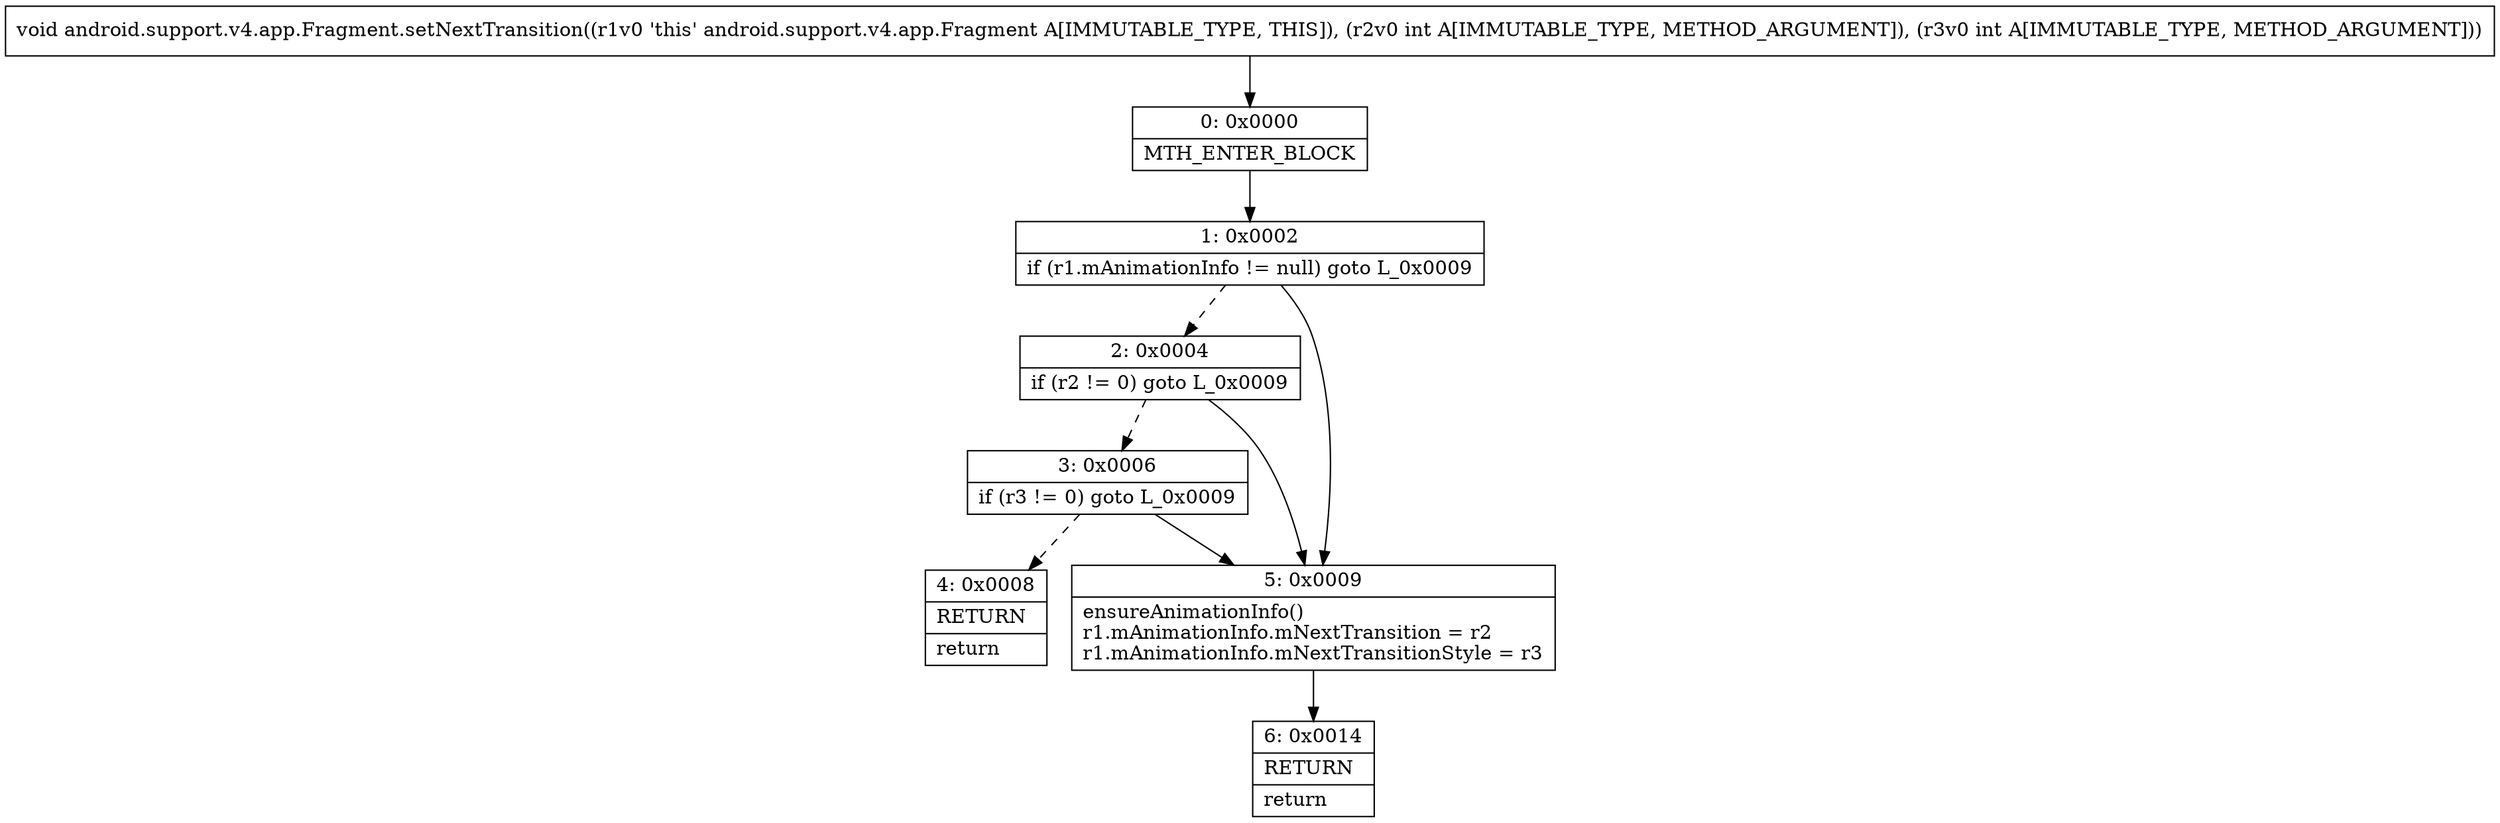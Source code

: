 digraph "CFG forandroid.support.v4.app.Fragment.setNextTransition(II)V" {
Node_0 [shape=record,label="{0\:\ 0x0000|MTH_ENTER_BLOCK\l}"];
Node_1 [shape=record,label="{1\:\ 0x0002|if (r1.mAnimationInfo != null) goto L_0x0009\l}"];
Node_2 [shape=record,label="{2\:\ 0x0004|if (r2 != 0) goto L_0x0009\l}"];
Node_3 [shape=record,label="{3\:\ 0x0006|if (r3 != 0) goto L_0x0009\l}"];
Node_4 [shape=record,label="{4\:\ 0x0008|RETURN\l|return\l}"];
Node_5 [shape=record,label="{5\:\ 0x0009|ensureAnimationInfo()\lr1.mAnimationInfo.mNextTransition = r2\lr1.mAnimationInfo.mNextTransitionStyle = r3\l}"];
Node_6 [shape=record,label="{6\:\ 0x0014|RETURN\l|return\l}"];
MethodNode[shape=record,label="{void android.support.v4.app.Fragment.setNextTransition((r1v0 'this' android.support.v4.app.Fragment A[IMMUTABLE_TYPE, THIS]), (r2v0 int A[IMMUTABLE_TYPE, METHOD_ARGUMENT]), (r3v0 int A[IMMUTABLE_TYPE, METHOD_ARGUMENT])) }"];
MethodNode -> Node_0;
Node_0 -> Node_1;
Node_1 -> Node_2[style=dashed];
Node_1 -> Node_5;
Node_2 -> Node_3[style=dashed];
Node_2 -> Node_5;
Node_3 -> Node_4[style=dashed];
Node_3 -> Node_5;
Node_5 -> Node_6;
}

